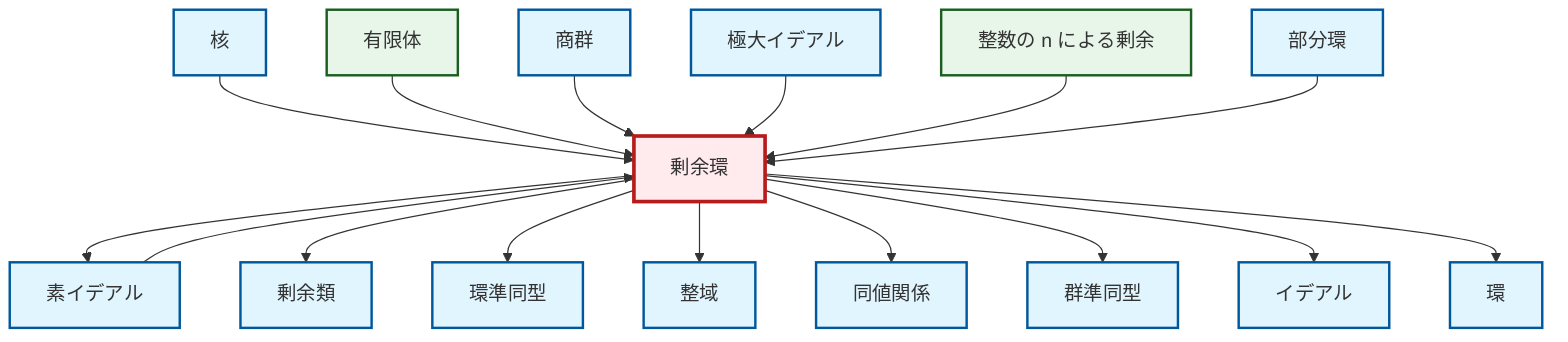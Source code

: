 graph TD
    classDef definition fill:#e1f5fe,stroke:#01579b,stroke-width:2px
    classDef theorem fill:#f3e5f5,stroke:#4a148c,stroke-width:2px
    classDef axiom fill:#fff3e0,stroke:#e65100,stroke-width:2px
    classDef example fill:#e8f5e9,stroke:#1b5e20,stroke-width:2px
    classDef current fill:#ffebee,stroke:#b71c1c,stroke-width:3px
    def-ideal["イデアル"]:::definition
    def-maximal-ideal["極大イデアル"]:::definition
    def-homomorphism["群準同型"]:::definition
    def-subring["部分環"]:::definition
    def-quotient-ring["剰余環"]:::definition
    ex-quotient-integers-mod-n["整数の n による剰余"]:::example
    def-coset["剰余類"]:::definition
    def-integral-domain["整域"]:::definition
    def-prime-ideal["素イデアル"]:::definition
    def-kernel["核"]:::definition
    def-equivalence-relation["同値関係"]:::definition
    def-ring["環"]:::definition
    def-quotient-group["商群"]:::definition
    ex-finite-field["有限体"]:::example
    def-ring-homomorphism["環準同型"]:::definition
    def-kernel --> def-quotient-ring
    def-quotient-ring --> def-prime-ideal
    def-quotient-ring --> def-coset
    def-quotient-ring --> def-ring-homomorphism
    ex-finite-field --> def-quotient-ring
    def-prime-ideal --> def-quotient-ring
    def-quotient-group --> def-quotient-ring
    def-quotient-ring --> def-integral-domain
    def-quotient-ring --> def-equivalence-relation
    def-quotient-ring --> def-homomorphism
    def-maximal-ideal --> def-quotient-ring
    ex-quotient-integers-mod-n --> def-quotient-ring
    def-quotient-ring --> def-ideal
    def-subring --> def-quotient-ring
    def-quotient-ring --> def-ring
    class def-quotient-ring current